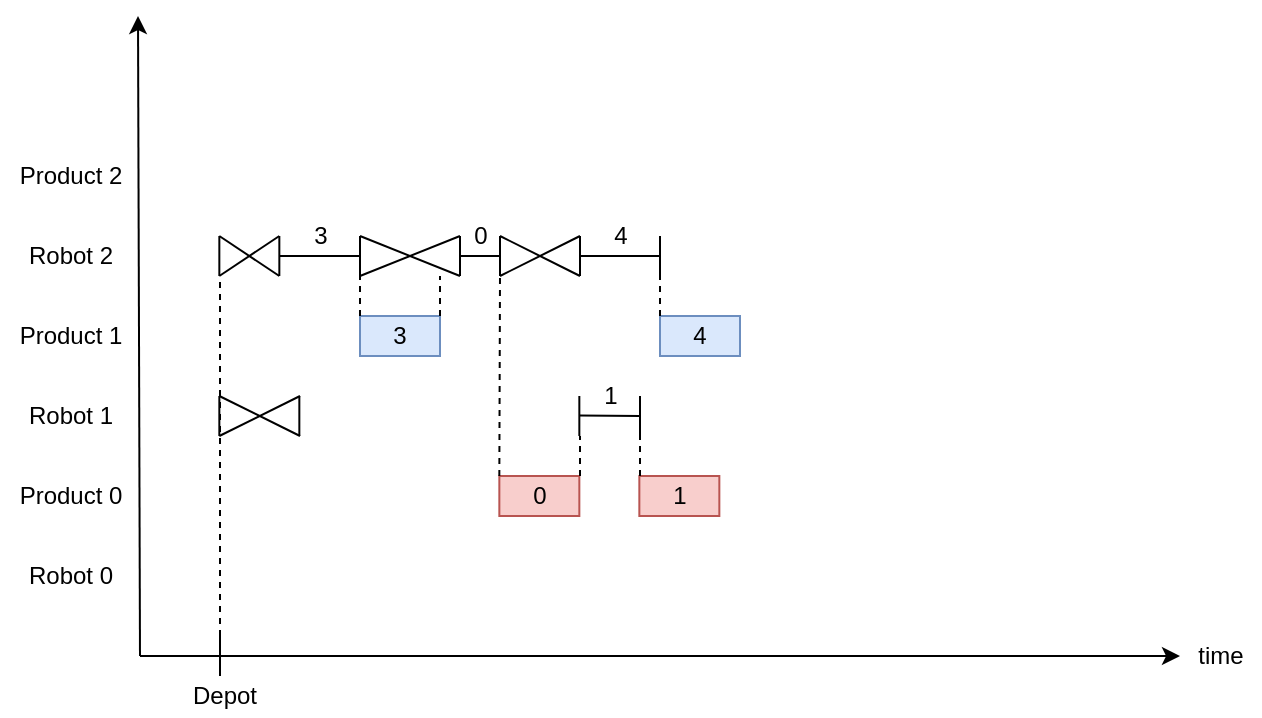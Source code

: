 <mxfile version="13.1.14" type="google"><diagram id="EZQV7ug1SYSrj5uGV_b-" name="Page-1"><mxGraphModel dx="743" dy="436" grid="1" gridSize="10" guides="1" tooltips="1" connect="1" arrows="1" fold="1" page="1" pageScale="1" pageWidth="1654" pageHeight="1169" math="0" shadow="0"><root><mxCell id="0"/><mxCell id="1" parent="0"/><mxCell id="-zJ7v5Dv4l9Q83hzlITT-1" value="" style="endArrow=classic;html=1;" parent="1" edge="1"><mxGeometry width="50" height="50" relative="1" as="geometry"><mxPoint x="160" y="1080" as="sourcePoint"/><mxPoint x="159" y="760" as="targetPoint"/></mxGeometry></mxCell><mxCell id="-zJ7v5Dv4l9Q83hzlITT-3" value="" style="endArrow=classic;html=1;" parent="1" edge="1"><mxGeometry width="50" height="50" relative="1" as="geometry"><mxPoint x="160" y="1080" as="sourcePoint"/><mxPoint x="680" y="1080" as="targetPoint"/></mxGeometry></mxCell><mxCell id="-zJ7v5Dv4l9Q83hzlITT-11" value="" style="endArrow=none;html=1;" parent="1" edge="1"><mxGeometry width="50" height="50" relative="1" as="geometry"><mxPoint x="199.67" y="890" as="sourcePoint"/><mxPoint x="199.67" y="870" as="targetPoint"/></mxGeometry></mxCell><mxCell id="-zJ7v5Dv4l9Q83hzlITT-12" value="" style="endArrow=none;html=1;" parent="1" edge="1"><mxGeometry width="50" height="50" relative="1" as="geometry"><mxPoint x="229.67" y="890" as="sourcePoint"/><mxPoint x="229.67" y="870" as="targetPoint"/></mxGeometry></mxCell><mxCell id="-zJ7v5Dv4l9Q83hzlITT-13" value="" style="endArrow=none;html=1;" parent="1" edge="1"><mxGeometry width="50" height="50" relative="1" as="geometry"><mxPoint x="199.67" y="870" as="sourcePoint"/><mxPoint x="229.67" y="890" as="targetPoint"/></mxGeometry></mxCell><mxCell id="-zJ7v5Dv4l9Q83hzlITT-14" value="" style="endArrow=none;html=1;" parent="1" edge="1"><mxGeometry width="50" height="50" relative="1" as="geometry"><mxPoint x="199.67" y="890" as="sourcePoint"/><mxPoint x="229.67" y="870" as="targetPoint"/></mxGeometry></mxCell><mxCell id="-zJ7v5Dv4l9Q83hzlITT-15" value="" style="endArrow=none;html=1;" parent="1" edge="1"><mxGeometry width="50" height="50" relative="1" as="geometry"><mxPoint x="229.67" y="880" as="sourcePoint"/><mxPoint x="269.67" y="880" as="targetPoint"/></mxGeometry></mxCell><mxCell id="-zJ7v5Dv4l9Q83hzlITT-16" value="" style="endArrow=none;html=1;" parent="1" edge="1"><mxGeometry width="50" height="50" relative="1" as="geometry"><mxPoint x="270" y="890" as="sourcePoint"/><mxPoint x="270" y="870" as="targetPoint"/></mxGeometry></mxCell><mxCell id="-zJ7v5Dv4l9Q83hzlITT-17" value="3" style="text;html=1;align=center;verticalAlign=middle;resizable=0;points=[];autosize=1;" parent="1" vertex="1"><mxGeometry x="239.67" y="860" width="20" height="20" as="geometry"/></mxCell><mxCell id="-zJ7v5Dv4l9Q83hzlITT-19" value="" style="endArrow=none;html=1;" parent="1" edge="1"><mxGeometry width="50" height="50" relative="1" as="geometry"><mxPoint x="200" y="1090" as="sourcePoint"/><mxPoint x="200" y="1070" as="targetPoint"/></mxGeometry></mxCell><mxCell id="-zJ7v5Dv4l9Q83hzlITT-20" value="Depot" style="text;html=1;align=center;verticalAlign=middle;resizable=0;points=[];autosize=1;" parent="1" vertex="1"><mxGeometry x="177" y="1090" width="50" height="20" as="geometry"/></mxCell><mxCell id="-zJ7v5Dv4l9Q83hzlITT-21" value="3" style="rounded=0;whiteSpace=wrap;html=1;fillColor=#dae8fc;strokeColor=#6c8ebf;" parent="1" vertex="1"><mxGeometry x="270" y="910" width="40" height="20" as="geometry"/></mxCell><mxCell id="-zJ7v5Dv4l9Q83hzlITT-23" value="time" style="text;html=1;align=center;verticalAlign=middle;resizable=0;points=[];autosize=1;" parent="1" vertex="1"><mxGeometry x="680" y="1070" width="40" height="20" as="geometry"/></mxCell><mxCell id="-zJ7v5Dv4l9Q83hzlITT-24" value="" style="endArrow=none;dashed=1;html=1;exitX=0;exitY=0;exitDx=0;exitDy=0;" parent="1" source="-zJ7v5Dv4l9Q83hzlITT-21" edge="1"><mxGeometry width="50" height="50" relative="1" as="geometry"><mxPoint x="270" y="930" as="sourcePoint"/><mxPoint x="270" y="890" as="targetPoint"/></mxGeometry></mxCell><mxCell id="-zJ7v5Dv4l9Q83hzlITT-25" value="" style="endArrow=none;dashed=1;html=1;" parent="1" edge="1"><mxGeometry width="50" height="50" relative="1" as="geometry"><mxPoint x="200" y="1070" as="sourcePoint"/><mxPoint x="200" y="890" as="targetPoint"/></mxGeometry></mxCell><mxCell id="-zJ7v5Dv4l9Q83hzlITT-27" value="" style="endArrow=none;html=1;" parent="1" edge="1"><mxGeometry width="50" height="50" relative="1" as="geometry"><mxPoint x="320" y="890" as="sourcePoint"/><mxPoint x="320" y="870" as="targetPoint"/></mxGeometry></mxCell><mxCell id="-zJ7v5Dv4l9Q83hzlITT-28" value="" style="endArrow=none;html=1;" parent="1" edge="1"><mxGeometry width="50" height="50" relative="1" as="geometry"><mxPoint x="270" y="870" as="sourcePoint"/><mxPoint x="320" y="890" as="targetPoint"/></mxGeometry></mxCell><mxCell id="-zJ7v5Dv4l9Q83hzlITT-29" value="" style="endArrow=none;html=1;" parent="1" edge="1"><mxGeometry width="50" height="50" relative="1" as="geometry"><mxPoint x="270" y="890" as="sourcePoint"/><mxPoint x="320" y="870" as="targetPoint"/></mxGeometry></mxCell><mxCell id="-zJ7v5Dv4l9Q83hzlITT-30" value="" style="endArrow=none;html=1;" parent="1" edge="1"><mxGeometry width="50" height="50" relative="1" as="geometry"><mxPoint x="320.0" y="880" as="sourcePoint"/><mxPoint x="340" y="880" as="targetPoint"/></mxGeometry></mxCell><mxCell id="-zJ7v5Dv4l9Q83hzlITT-31" value="" style="endArrow=none;html=1;" parent="1" edge="1"><mxGeometry width="50" height="50" relative="1" as="geometry"><mxPoint x="340" y="890" as="sourcePoint"/><mxPoint x="340" y="870" as="targetPoint"/></mxGeometry></mxCell><mxCell id="-zJ7v5Dv4l9Q83hzlITT-32" value="0" style="text;html=1;align=center;verticalAlign=middle;resizable=0;points=[];autosize=1;" parent="1" vertex="1"><mxGeometry x="319.67" y="860" width="20" height="20" as="geometry"/></mxCell><mxCell id="-zJ7v5Dv4l9Q83hzlITT-33" value="0" style="rounded=0;whiteSpace=wrap;html=1;fillColor=#f8cecc;strokeColor=#b85450;" parent="1" vertex="1"><mxGeometry x="339.67" y="990" width="40" height="20" as="geometry"/></mxCell><mxCell id="-hGhdVRFK6GKKIBSV2Wx-1" value="&lt;font style=&quot;font-size: 12px&quot;&gt;Product&amp;nbsp;2&lt;/font&gt;" style="text;html=1;align=center;verticalAlign=middle;resizable=0;points=[];autosize=1;" parent="1" vertex="1"><mxGeometry x="90" y="830" width="70" height="20" as="geometry"/></mxCell><mxCell id="-hGhdVRFK6GKKIBSV2Wx-2" value="&lt;font style=&quot;font-size: 12px&quot;&gt;Product 1&lt;/font&gt;" style="text;html=1;align=center;verticalAlign=middle;resizable=0;points=[];autosize=1;" parent="1" vertex="1"><mxGeometry x="90" y="910" width="70" height="20" as="geometry"/></mxCell><mxCell id="-hGhdVRFK6GKKIBSV2Wx-3" value="&lt;font style=&quot;font-size: 12px&quot;&gt;Product 0&lt;/font&gt;" style="text;html=1;align=center;verticalAlign=middle;resizable=0;points=[];autosize=1;" parent="1" vertex="1"><mxGeometry x="90" y="990" width="70" height="20" as="geometry"/></mxCell><mxCell id="-hGhdVRFK6GKKIBSV2Wx-4" value="&lt;font style=&quot;font-size: 12px&quot;&gt;Robot 0&lt;/font&gt;" style="text;html=1;align=center;verticalAlign=middle;resizable=0;points=[];autosize=1;" parent="1" vertex="1"><mxGeometry x="95" y="1030" width="60" height="20" as="geometry"/></mxCell><mxCell id="-hGhdVRFK6GKKIBSV2Wx-5" value="&lt;font style=&quot;font-size: 12px&quot;&gt;Robot 1&lt;/font&gt;" style="text;html=1;align=center;verticalAlign=middle;resizable=0;points=[];autosize=1;" parent="1" vertex="1"><mxGeometry x="95" y="950" width="60" height="20" as="geometry"/></mxCell><mxCell id="-hGhdVRFK6GKKIBSV2Wx-6" value="&lt;font style=&quot;font-size: 12px&quot;&gt;Robot 2&lt;/font&gt;" style="text;html=1;align=center;verticalAlign=middle;resizable=0;points=[];autosize=1;" parent="1" vertex="1"><mxGeometry x="95" y="870" width="60" height="20" as="geometry"/></mxCell><mxCell id="-hGhdVRFK6GKKIBSV2Wx-7" value="" style="endArrow=none;dashed=1;html=1;exitX=0;exitY=0;exitDx=0;exitDy=0;" parent="1" source="-zJ7v5Dv4l9Q83hzlITT-33" edge="1"><mxGeometry width="50" height="50" relative="1" as="geometry"><mxPoint x="370" y="940" as="sourcePoint"/><mxPoint x="340" y="890" as="targetPoint"/></mxGeometry></mxCell><mxCell id="IjAKpEGFT8FIH4Zyo8Ix-1" value="" style="endArrow=none;html=1;" parent="1" edge="1"><mxGeometry width="50" height="50" relative="1" as="geometry"><mxPoint x="199.67" y="970" as="sourcePoint"/><mxPoint x="199.67" y="950" as="targetPoint"/></mxGeometry></mxCell><mxCell id="IjAKpEGFT8FIH4Zyo8Ix-2" value="" style="endArrow=none;html=1;" parent="1" edge="1"><mxGeometry width="50" height="50" relative="1" as="geometry"><mxPoint x="239.67" y="970" as="sourcePoint"/><mxPoint x="239.67" y="950" as="targetPoint"/></mxGeometry></mxCell><mxCell id="IjAKpEGFT8FIH4Zyo8Ix-3" value="" style="endArrow=none;html=1;" parent="1" edge="1"><mxGeometry width="50" height="50" relative="1" as="geometry"><mxPoint x="199.67" y="950" as="sourcePoint"/><mxPoint x="240" y="970" as="targetPoint"/></mxGeometry></mxCell><mxCell id="IjAKpEGFT8FIH4Zyo8Ix-4" value="" style="endArrow=none;html=1;" parent="1" edge="1"><mxGeometry width="50" height="50" relative="1" as="geometry"><mxPoint x="199.67" y="970" as="sourcePoint"/><mxPoint x="240" y="950" as="targetPoint"/></mxGeometry></mxCell><mxCell id="IjAKpEGFT8FIH4Zyo8Ix-11" value="" style="endArrow=none;html=1;" parent="1" edge="1"><mxGeometry width="50" height="50" relative="1" as="geometry"><mxPoint x="379.67" y="970" as="sourcePoint"/><mxPoint x="379.67" y="950" as="targetPoint"/></mxGeometry></mxCell><mxCell id="IjAKpEGFT8FIH4Zyo8Ix-12" value="" style="endArrow=none;dashed=1;html=1;" parent="1" edge="1"><mxGeometry width="50" height="50" relative="1" as="geometry"><mxPoint x="380" y="990" as="sourcePoint"/><mxPoint x="380" y="970" as="targetPoint"/></mxGeometry></mxCell><mxCell id="IjAKpEGFT8FIH4Zyo8Ix-13" value="" style="endArrow=none;html=1;" parent="1" edge="1"><mxGeometry width="50" height="50" relative="1" as="geometry"><mxPoint x="379.67" y="959.8" as="sourcePoint"/><mxPoint x="410" y="960" as="targetPoint"/></mxGeometry></mxCell><mxCell id="IjAKpEGFT8FIH4Zyo8Ix-14" value="" style="endArrow=none;html=1;" parent="1" edge="1"><mxGeometry width="50" height="50" relative="1" as="geometry"><mxPoint x="410.0" y="970" as="sourcePoint"/><mxPoint x="410.0" y="950" as="targetPoint"/></mxGeometry></mxCell><mxCell id="IjAKpEGFT8FIH4Zyo8Ix-15" value="1" style="text;html=1;align=center;verticalAlign=middle;resizable=0;points=[];autosize=1;" parent="1" vertex="1"><mxGeometry x="384.67" y="940" width="20" height="20" as="geometry"/></mxCell><mxCell id="IjAKpEGFT8FIH4Zyo8Ix-16" value="1" style="rounded=0;whiteSpace=wrap;html=1;fillColor=#f8cecc;strokeColor=#b85450;" parent="1" vertex="1"><mxGeometry x="409.67" y="990" width="40" height="20" as="geometry"/></mxCell><mxCell id="IjAKpEGFT8FIH4Zyo8Ix-17" value="" style="endArrow=none;dashed=1;html=1;" parent="1" edge="1"><mxGeometry width="50" height="50" relative="1" as="geometry"><mxPoint x="410" y="990" as="sourcePoint"/><mxPoint x="410" y="970" as="targetPoint"/></mxGeometry></mxCell><mxCell id="Ef2eGPEWTaYH5UgkYiF2-2" value="" style="endArrow=none;html=1;" parent="1" edge="1"><mxGeometry width="50" height="50" relative="1" as="geometry"><mxPoint x="340" y="890" as="sourcePoint"/><mxPoint x="380" y="870" as="targetPoint"/></mxGeometry></mxCell><mxCell id="Ef2eGPEWTaYH5UgkYiF2-3" value="" style="endArrow=none;html=1;" parent="1" edge="1"><mxGeometry width="50" height="50" relative="1" as="geometry"><mxPoint x="340" y="870" as="sourcePoint"/><mxPoint x="380" y="890" as="targetPoint"/></mxGeometry></mxCell><mxCell id="Ef2eGPEWTaYH5UgkYiF2-4" value="" style="endArrow=none;html=1;" parent="1" edge="1"><mxGeometry width="50" height="50" relative="1" as="geometry"><mxPoint x="380" y="890" as="sourcePoint"/><mxPoint x="380" y="870" as="targetPoint"/></mxGeometry></mxCell><mxCell id="Ef2eGPEWTaYH5UgkYiF2-5" value="" style="endArrow=none;html=1;" parent="1" edge="1"><mxGeometry width="50" height="50" relative="1" as="geometry"><mxPoint x="380" y="880" as="sourcePoint"/><mxPoint x="420" y="880" as="targetPoint"/></mxGeometry></mxCell><mxCell id="Ef2eGPEWTaYH5UgkYiF2-6" value="" style="endArrow=none;html=1;" parent="1" edge="1"><mxGeometry width="50" height="50" relative="1" as="geometry"><mxPoint x="420" y="890" as="sourcePoint"/><mxPoint x="420" y="870" as="targetPoint"/></mxGeometry></mxCell><mxCell id="Ef2eGPEWTaYH5UgkYiF2-7" value="4" style="text;html=1;align=center;verticalAlign=middle;resizable=0;points=[];autosize=1;" parent="1" vertex="1"><mxGeometry x="389.67" y="860" width="20" height="20" as="geometry"/></mxCell><mxCell id="Ef2eGPEWTaYH5UgkYiF2-8" value="4" style="rounded=0;whiteSpace=wrap;html=1;fillColor=#dae8fc;strokeColor=#6c8ebf;" parent="1" vertex="1"><mxGeometry x="420" y="910" width="40" height="20" as="geometry"/></mxCell><mxCell id="Ef2eGPEWTaYH5UgkYiF2-10" value="" style="endArrow=none;dashed=1;html=1;exitX=0;exitY=0;exitDx=0;exitDy=0;" parent="1" source="Ef2eGPEWTaYH5UgkYiF2-8" edge="1"><mxGeometry width="50" height="50" relative="1" as="geometry"><mxPoint x="390" y="920" as="sourcePoint"/><mxPoint x="420" y="890" as="targetPoint"/></mxGeometry></mxCell><mxCell id="L0WfEws5qqu0vX9Tir4r-1" value="" style="endArrow=none;dashed=1;html=1;exitX=0;exitY=0;exitDx=0;exitDy=0;" edge="1" parent="1"><mxGeometry width="50" height="50" relative="1" as="geometry"><mxPoint x="310" y="910" as="sourcePoint"/><mxPoint x="310" y="890" as="targetPoint"/></mxGeometry></mxCell></root></mxGraphModel></diagram></mxfile>